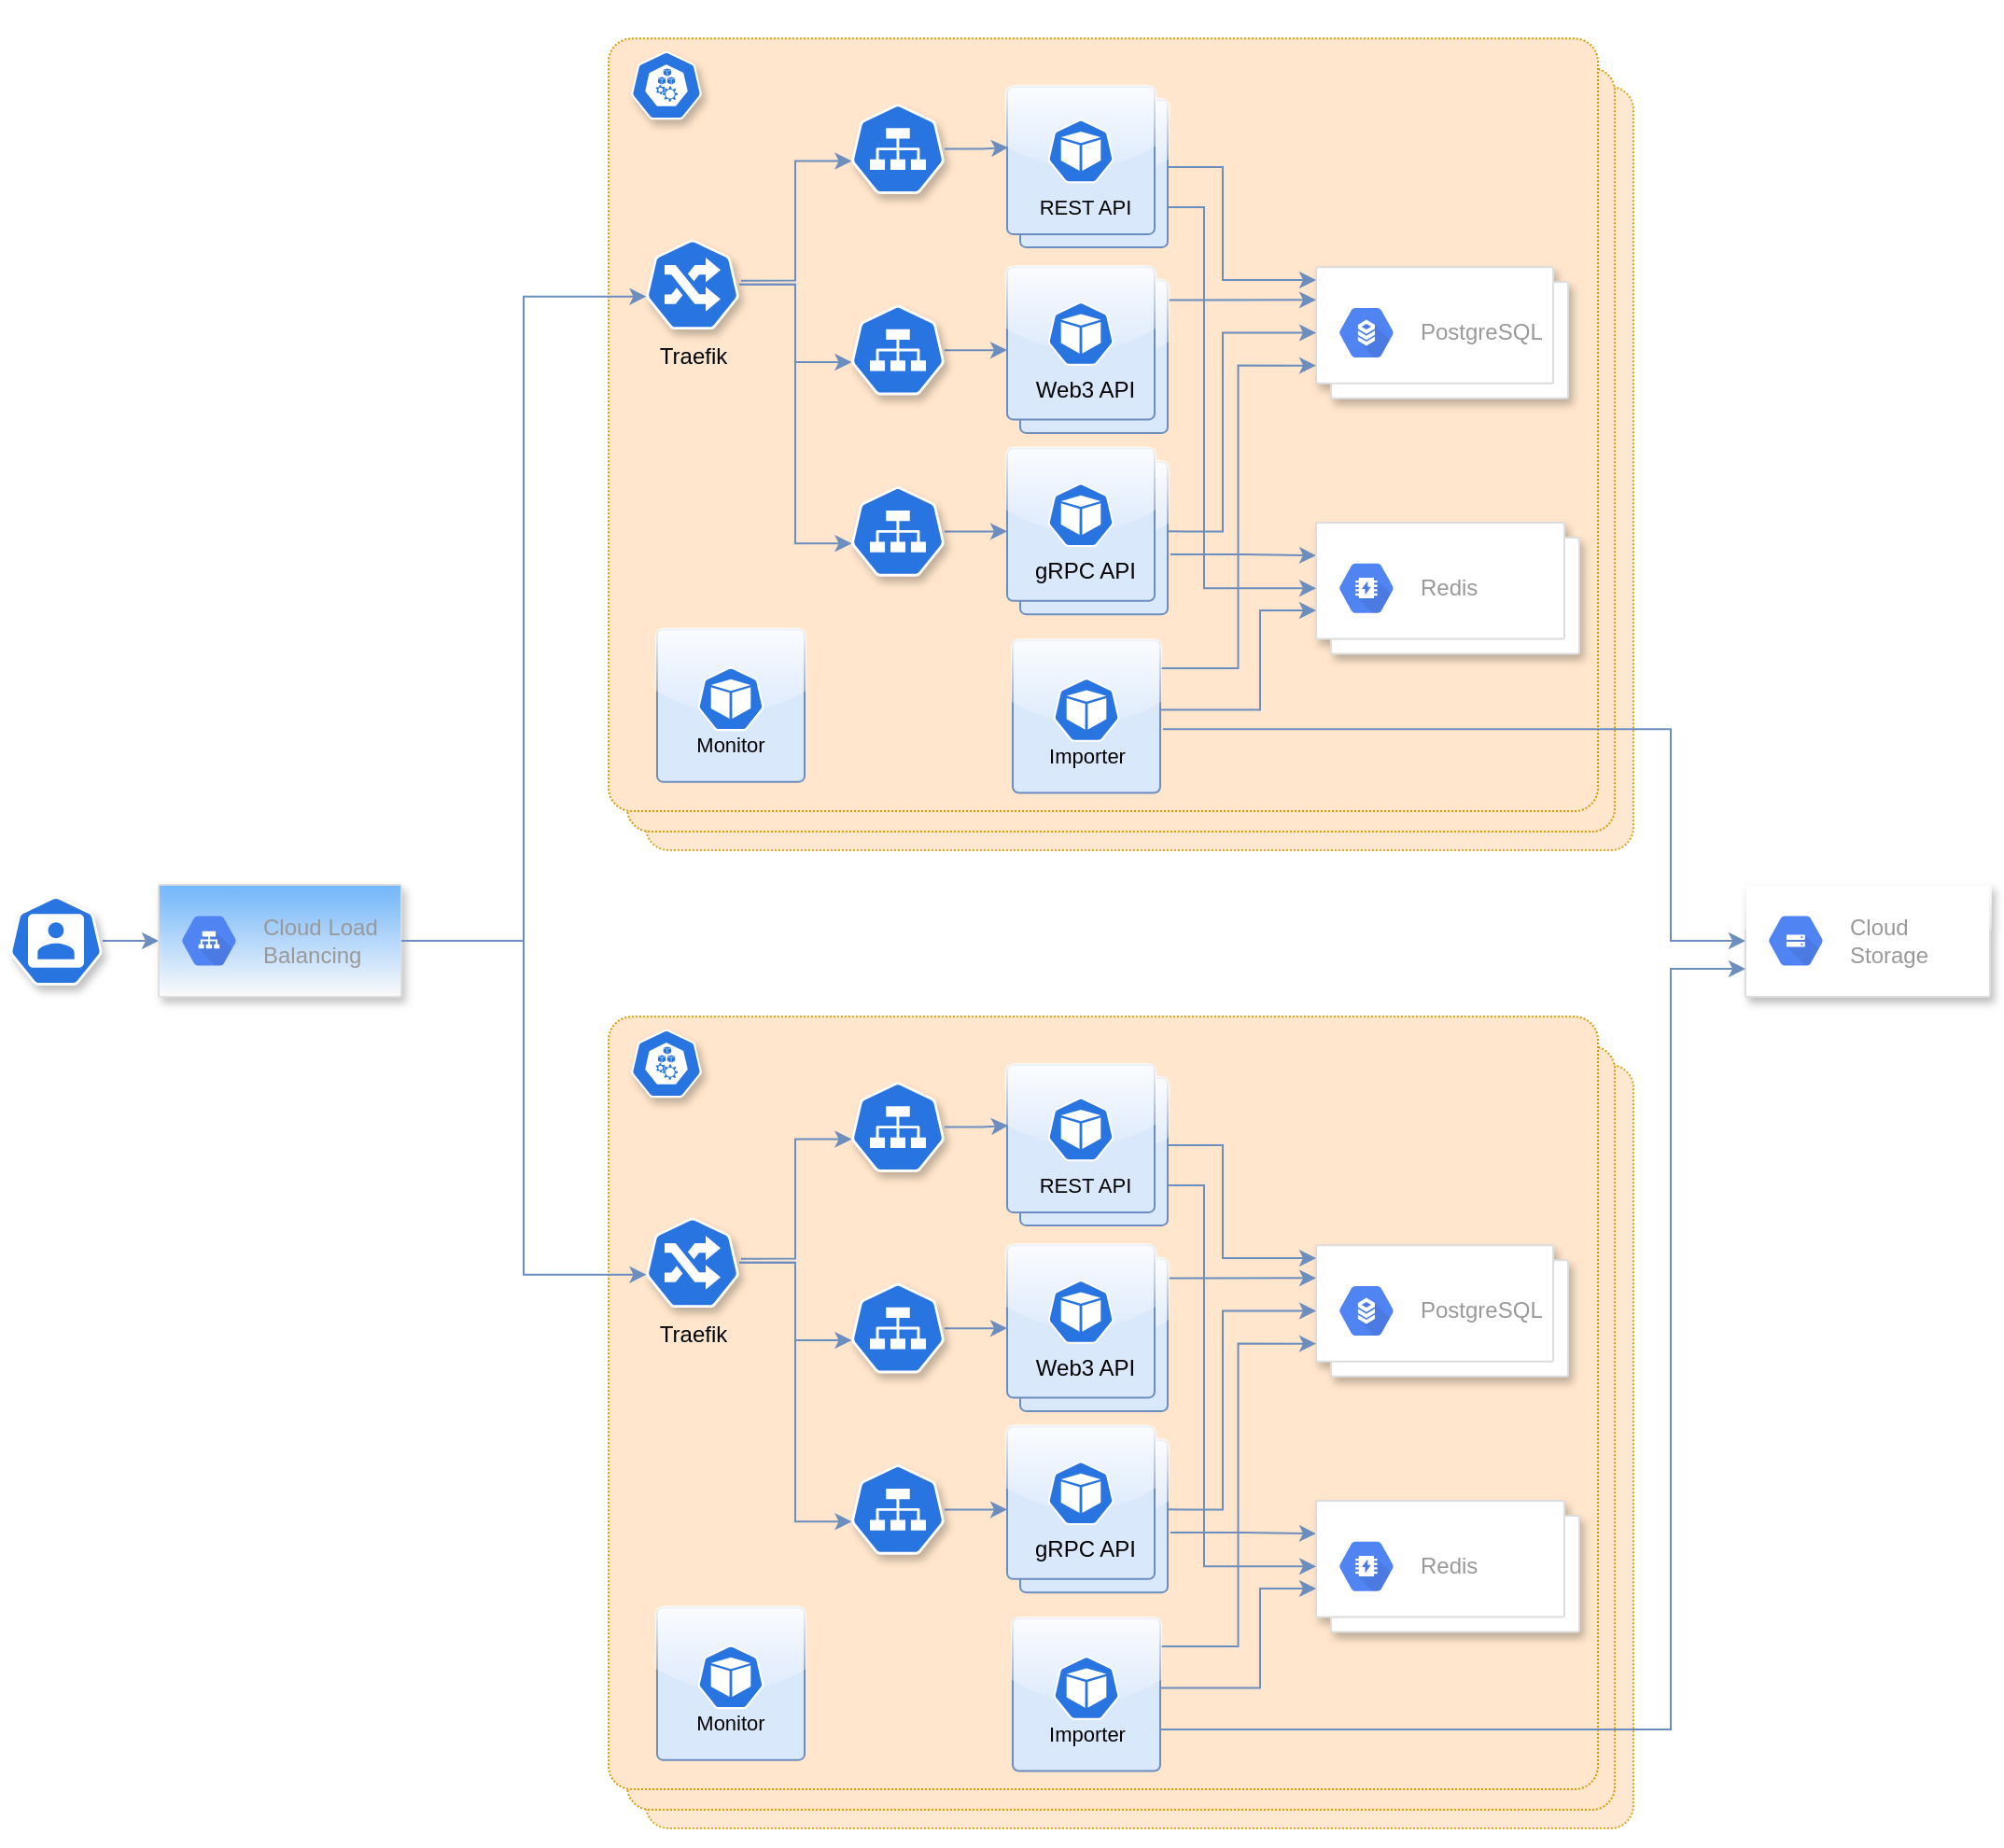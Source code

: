 <mxfile version="26.2.12">
  <diagram id="chyhXruKCitl9BDZxDRp" name="Page-1">
    <mxGraphModel dx="2068" dy="1134" grid="1" gridSize="10" guides="1" tooltips="1" connect="1" arrows="1" fold="1" page="1" pageScale="1" pageWidth="850" pageHeight="1100" math="0" shadow="0">
      <root>
        <mxCell id="0" />
        <mxCell id="1" parent="0" />
        <mxCell id="vF229vAikid6p4hbQFqr-116" style="edgeStyle=orthogonalEdgeStyle;rounded=0;orthogonalLoop=1;jettySize=auto;html=1;entryX=0;entryY=0.5;entryDx=0;entryDy=0;fillColor=#dae8fc;strokeColor=#6c8ebf;" parent="1" source="vF229vAikid6p4hbQFqr-8" target="vF229vAikid6p4hbQFqr-76" edge="1">
          <mxGeometry relative="1" as="geometry" />
        </mxCell>
        <mxCell id="vF229vAikid6p4hbQFqr-8" value="" style="html=1;dashed=0;whitespace=wrap;fillColor=#2875E2;strokeColor=#ffffff;points=[[0.005,0.63,0],[0.1,0.2,0],[0.9,0.2,0],[0.5,0,0],[0.995,0.63,0],[0.72,0.99,0],[0.5,1,0],[0.28,0.99,0]];shape=mxgraph.kubernetes.icon;prIcon=user;verticalAlign=bottom;shadow=1;" parent="1" vertex="1">
          <mxGeometry x="20" y="526" width="50" height="48" as="geometry" />
        </mxCell>
        <mxCell id="vF229vAikid6p4hbQFqr-76" value="" style="strokeColor=#dddddd;shadow=1;strokeWidth=1;rounded=1;absoluteArcSize=1;arcSize=2;glass=0;sketch=0;fillColor=#66B2FF;gradientColor=#ffffff;verticalAlign=bottom;opacity=90;" parent="1" vertex="1">
          <mxGeometry x="100" y="520" width="130" height="60" as="geometry" />
        </mxCell>
        <mxCell id="vF229vAikid6p4hbQFqr-77" value="Cloud Load&#xa;Balancing" style="dashed=0;connectable=0;html=1;fillColor=#5184F3;strokeColor=none;shape=mxgraph.gcp2.hexIcon;prIcon=cloud_load_balancing;part=1;labelPosition=right;verticalLabelPosition=middle;align=left;verticalAlign=middle;spacingLeft=5;fontColor=#999999;fontSize=12;" parent="vF229vAikid6p4hbQFqr-76" vertex="1">
          <mxGeometry y="0.5" width="44" height="39" relative="1" as="geometry">
            <mxPoint x="5" y="-19.5" as="offset" />
          </mxGeometry>
        </mxCell>
        <mxCell id="gTLbP1D9JrKEajbqQico-225" value="REST API" style="whiteSpace=wrap;html=1;aspect=fixed;rounded=0;shadow=1;glass=0;dashed=1;dashPattern=1 1;sketch=0;gradientColor=#ffffff;verticalAlign=top;opacity=90;labelPosition=center;verticalLabelPosition=bottom;align=center;" parent="1" vertex="1">
          <mxGeometry x="556.5" y="629.5" width="79" height="79" as="geometry" />
        </mxCell>
        <mxCell id="gTLbP1D9JrKEajbqQico-227" value="" style="rounded=1;whiteSpace=wrap;html=1;fillColor=#ffe6cc;strokeColor=#d79b00;shadow=0;sketch=0;glass=0;dashed=1;dashPattern=1 1;gradientDirection=east;opacity=90;labelPosition=center;verticalLabelPosition=top;align=center;verticalAlign=bottom;arcSize=3;" parent="1" vertex="1">
          <mxGeometry x="361" y="616.5" width="529" height="409" as="geometry" />
        </mxCell>
        <mxCell id="gTLbP1D9JrKEajbqQico-228" value="" style="rounded=1;whiteSpace=wrap;html=1;fillColor=#ffe6cc;strokeColor=#d79b00;shadow=0;sketch=0;glass=0;dashed=1;dashPattern=1 1;gradientDirection=east;labelPosition=center;verticalLabelPosition=top;align=center;verticalAlign=bottom;arcSize=3;" parent="1" vertex="1">
          <mxGeometry x="351" y="606.5" width="529" height="409" as="geometry" />
        </mxCell>
        <mxCell id="gTLbP1D9JrKEajbqQico-229" value="" style="group;labelPosition=left;verticalLabelPosition=top;align=right;verticalAlign=bottom;" parent="1" vertex="1" connectable="0">
          <mxGeometry x="341" y="570" width="550" height="465" as="geometry" />
        </mxCell>
        <mxCell id="gTLbP1D9JrKEajbqQico-230" value="" style="rounded=1;whiteSpace=wrap;html=1;fillColor=#ffe6cc;strokeColor=#d79b00;shadow=0;sketch=0;glass=0;dashed=1;dashPattern=1 1;gradientDirection=east;labelPosition=center;verticalLabelPosition=top;align=center;verticalAlign=bottom;arcSize=3;" parent="gTLbP1D9JrKEajbqQico-229" vertex="1">
          <mxGeometry y="20.667" width="530" height="413.85" as="geometry" />
        </mxCell>
        <mxCell id="gTLbP1D9JrKEajbqQico-231" style="edgeStyle=orthogonalEdgeStyle;rounded=0;orthogonalLoop=1;jettySize=auto;html=1;entryX=0.005;entryY=0.63;entryDx=0;entryDy=0;entryPerimeter=0;exitX=1.02;exitY=0.458;exitDx=0;exitDy=0;exitPerimeter=0;fillColor=#dae8fc;strokeColor=#6c8ebf;" parent="gTLbP1D9JrKEajbqQico-229" source="gTLbP1D9JrKEajbqQico-234" target="gTLbP1D9JrKEajbqQico-232" edge="1">
          <mxGeometry relative="1" as="geometry">
            <mxPoint x="70" y="169.467" as="sourcePoint" />
          </mxGeometry>
        </mxCell>
        <mxCell id="gTLbP1D9JrKEajbqQico-232" value="" style="html=1;dashed=0;whitespace=wrap;fillColor=#2875E2;strokeColor=#ffffff;points=[[0.005,0.63,0],[0.1,0.2,0],[0.9,0.2,0],[0.5,0,0],[0.995,0.63,0],[0.72,0.99,0],[0.5,1,0],[0.28,0.99,0]];shape=mxgraph.kubernetes.icon;prIcon=svc;verticalAlign=top;labelPosition=center;verticalLabelPosition=bottom;align=center;shadow=1;" parent="gTLbP1D9JrKEajbqQico-229" vertex="1">
          <mxGeometry x="130" y="55.033" width="50" height="49.6" as="geometry" />
        </mxCell>
        <mxCell id="gTLbP1D9JrKEajbqQico-233" style="edgeStyle=orthogonalEdgeStyle;rounded=0;orthogonalLoop=1;jettySize=auto;html=1;entryX=0.005;entryY=0.63;entryDx=0;entryDy=0;entryPerimeter=0;fillColor=#dae8fc;strokeColor=#6c8ebf;" parent="gTLbP1D9JrKEajbqQico-229" source="gTLbP1D9JrKEajbqQico-234" target="gTLbP1D9JrKEajbqQico-236" edge="1">
          <mxGeometry relative="1" as="geometry" />
        </mxCell>
        <mxCell id="gTLbP1D9JrKEajbqQico-234" value="Traefik" style="html=1;dashed=0;whitespace=wrap;fillColor=#2875E2;strokeColor=#ffffff;points=[[0.005,0.63,0],[0.1,0.2,0],[0.9,0.2,0],[0.5,0,0],[0.995,0.63,0],[0.72,0.99,0],[0.5,1,0],[0.28,0.99,0]];shape=mxgraph.kubernetes.icon;prIcon=ing;verticalAlign=top;labelPosition=center;verticalLabelPosition=bottom;align=center;shadow=1;" parent="gTLbP1D9JrKEajbqQico-229" vertex="1">
          <mxGeometry x="20" y="127.617" width="50" height="49.6" as="geometry" />
        </mxCell>
        <mxCell id="gTLbP1D9JrKEajbqQico-235" style="edgeStyle=orthogonalEdgeStyle;rounded=0;orthogonalLoop=1;jettySize=auto;html=1;entryX=0;entryY=0.5;entryDx=0;entryDy=0;fillColor=#dae8fc;strokeColor=#6c8ebf;" parent="gTLbP1D9JrKEajbqQico-229" source="gTLbP1D9JrKEajbqQico-236" target="gTLbP1D9JrKEajbqQico-248" edge="1">
          <mxGeometry relative="1" as="geometry">
            <mxPoint x="217" y="215.967" as="targetPoint" />
          </mxGeometry>
        </mxCell>
        <mxCell id="gTLbP1D9JrKEajbqQico-236" value="" style="html=1;dashed=0;whitespace=wrap;fillColor=#2875E2;strokeColor=#ffffff;points=[[0.005,0.63,0],[0.1,0.2,0],[0.9,0.2,0],[0.5,0,0],[0.995,0.63,0],[0.72,0.99,0],[0.5,1,0],[0.28,0.99,0]];shape=mxgraph.kubernetes.icon;prIcon=svc;verticalAlign=top;labelPosition=center;verticalLabelPosition=bottom;align=center;shadow=1;" parent="gTLbP1D9JrKEajbqQico-229" vertex="1">
          <mxGeometry x="130" y="162.753" width="50" height="49.6" as="geometry" />
        </mxCell>
        <mxCell id="gTLbP1D9JrKEajbqQico-237" value="" style="html=1;dashed=0;whitespace=wrap;fillColor=#2875E2;strokeColor=#ffffff;points=[[0.005,0.63,0],[0.1,0.2,0],[0.9,0.2,0],[0.5,0,0],[0.995,0.63,0],[0.72,0.99,0],[0.5,1,0],[0.28,0.99,0]];shape=mxgraph.kubernetes.icon;prIcon=node;rounded=1;sketch=0;labelPosition=center;verticalLabelPosition=bottom;align=center;verticalAlign=top;shadow=1;" parent="gTLbP1D9JrKEajbqQico-229" vertex="1">
          <mxGeometry x="12" y="22.217" width="38" height="47.017" as="geometry" />
        </mxCell>
        <mxCell id="gTLbP1D9JrKEajbqQico-238" value="" style="shape=mxgraph.gcp2.doubleRect;strokeColor=#dddddd;shadow=1;strokeWidth=1;" parent="gTLbP1D9JrKEajbqQico-229" vertex="1">
          <mxGeometry x="379" y="143.117" width="135" height="70.267" as="geometry" />
        </mxCell>
        <mxCell id="gTLbP1D9JrKEajbqQico-239" value="PostgreSQL" style="dashed=0;connectable=0;html=1;fillColor=#5184F3;strokeColor=none;shape=mxgraph.gcp2.hexIcon;prIcon=cloud_sql;part=1;labelPosition=right;verticalLabelPosition=middle;align=left;verticalAlign=middle;spacingLeft=5;fontColor=#999999;fontSize=12;" parent="gTLbP1D9JrKEajbqQico-238" vertex="1">
          <mxGeometry y="0.5" width="44" height="39" relative="1" as="geometry">
            <mxPoint x="5" y="-19.5" as="offset" />
          </mxGeometry>
        </mxCell>
        <mxCell id="gTLbP1D9JrKEajbqQico-243" value="" style="group;container=0;connectable=1;" parent="gTLbP1D9JrKEajbqQico-229" vertex="1" connectable="0">
          <mxGeometry x="19" y="330" width="86" height="88.867" as="geometry" />
        </mxCell>
        <mxCell id="gTLbP1D9JrKEajbqQico-244" value="" style="group;labelPosition=center;verticalLabelPosition=bottom;align=center;verticalAlign=top;rounded=1;shadow=0;gradientDirection=east;strokeColor=#6c8ebf;fillColor=#dae8fc;arcSize=4;glass=1;" parent="gTLbP1D9JrKEajbqQico-243" vertex="1" connectable="0">
          <mxGeometry x="7" y="7.233" width="79" height="81.633" as="geometry" />
        </mxCell>
        <mxCell id="gTLbP1D9JrKEajbqQico-246" value="" style="html=1;dashed=0;whitespace=wrap;fillColor=#2875E2;strokeColor=#ffffff;points=[[0.005,0.63,0],[0.1,0.2,0],[0.9,0.2,0],[0.5,0,0],[0.995,0.63,0],[0.72,0.99,0],[0.5,1,0],[0.28,0.99,0]];shape=mxgraph.kubernetes.icon;prIcon=pod;rounded=1;shadow=0;glass=1;sketch=0;" parent="gTLbP1D9JrKEajbqQico-243" vertex="1">
          <mxGeometry x="28.75" y="21.442" width="35.5" height="45.983" as="geometry" />
        </mxCell>
        <mxCell id="gTLbP1D9JrKEajbqQico-247" value="&lt;font style=&quot;font-size: 11px&quot;&gt;Monitor&lt;/font&gt;" style="text;html=1;align=center;verticalAlign=middle;whiteSpace=wrap;rounded=0;shadow=0;glass=1;sketch=0;" parent="gTLbP1D9JrKEajbqQico-243" vertex="1">
          <mxGeometry x="15.13" y="58.9" width="62.75" height="20.667" as="geometry" />
        </mxCell>
        <mxCell id="14Z1kcAook-13e1Ccf9p-26" style="edgeStyle=orthogonalEdgeStyle;rounded=0;orthogonalLoop=1;jettySize=auto;html=1;exitX=1;exitY=0.25;exitDx=0;exitDy=0;entryX=0;entryY=0.25;entryDx=0;entryDy=0;fillColor=#dae8fc;strokeColor=#6c8ebf;" parent="gTLbP1D9JrKEajbqQico-229" source="gTLbP1D9JrKEajbqQico-248" target="gTLbP1D9JrKEajbqQico-238" edge="1">
          <mxGeometry relative="1" as="geometry">
            <Array as="points">
              <mxPoint x="300" y="161" />
            </Array>
          </mxGeometry>
        </mxCell>
        <mxCell id="gTLbP1D9JrKEajbqQico-248" value="" style="group;container=0;connectable=1;" parent="gTLbP1D9JrKEajbqQico-229" vertex="1" connectable="0">
          <mxGeometry x="213.5" y="143.117" width="86" height="88.867" as="geometry" />
        </mxCell>
        <mxCell id="gTLbP1D9JrKEajbqQico-249" value="" style="group;labelPosition=center;verticalLabelPosition=bottom;align=center;verticalAlign=top;rounded=1;shadow=0;gradientDirection=east;strokeColor=#6c8ebf;fillColor=#dae8fc;arcSize=4;glass=1;" parent="gTLbP1D9JrKEajbqQico-248" vertex="1" connectable="0">
          <mxGeometry x="7" y="7.233" width="79" height="81.633" as="geometry" />
        </mxCell>
        <mxCell id="gTLbP1D9JrKEajbqQico-250" value="" style="group;labelPosition=center;verticalLabelPosition=bottom;align=center;verticalAlign=top;rounded=1;shadow=0;gradientDirection=east;strokeColor=#6c8ebf;fillColor=#dae8fc;arcSize=4;glass=1;" parent="gTLbP1D9JrKEajbqQico-248" vertex="1" connectable="0">
          <mxGeometry width="79" height="81.633" as="geometry" />
        </mxCell>
        <mxCell id="gTLbP1D9JrKEajbqQico-251" value="" style="html=1;dashed=0;whitespace=wrap;fillColor=#2875E2;strokeColor=#ffffff;points=[[0.005,0.63,0],[0.1,0.2,0],[0.9,0.2,0],[0.5,0,0],[0.995,0.63,0],[0.72,0.99,0],[0.5,1,0],[0.28,0.99,0]];shape=mxgraph.kubernetes.icon;prIcon=pod;rounded=1;shadow=0;glass=1;sketch=0;" parent="gTLbP1D9JrKEajbqQico-248" vertex="1">
          <mxGeometry x="21.75" y="12.658" width="35.5" height="45.983" as="geometry" />
        </mxCell>
        <mxCell id="gTLbP1D9JrKEajbqQico-252" value="Web3 API" style="text;html=1;align=center;verticalAlign=middle;whiteSpace=wrap;rounded=0;shadow=0;glass=1;sketch=0;" parent="gTLbP1D9JrKEajbqQico-248" vertex="1">
          <mxGeometry x="10" y="55.8" width="62.75" height="20.667" as="geometry" />
        </mxCell>
        <mxCell id="14Z1kcAook-13e1Ccf9p-25" style="edgeStyle=orthogonalEdgeStyle;rounded=0;orthogonalLoop=1;jettySize=auto;html=1;entryX=0;entryY=0.75;entryDx=0;entryDy=0;exitX=1;exitY=0.25;exitDx=0;exitDy=0;fillColor=#dae8fc;strokeColor=#6c8ebf;" parent="gTLbP1D9JrKEajbqQico-229" source="gTLbP1D9JrKEajbqQico-254" target="gTLbP1D9JrKEajbqQico-238" edge="1">
          <mxGeometry relative="1" as="geometry" />
        </mxCell>
        <mxCell id="gTLbP1D9JrKEajbqQico-254" value="" style="group;container=0;connectable=1;" parent="gTLbP1D9JrKEajbqQico-229" vertex="1" connectable="0">
          <mxGeometry x="209.5" y="335.833" width="86" height="88.867" as="geometry" />
        </mxCell>
        <mxCell id="gTLbP1D9JrKEajbqQico-255" value="" style="group;labelPosition=center;verticalLabelPosition=bottom;align=center;verticalAlign=top;rounded=1;shadow=0;gradientDirection=east;strokeColor=#6c8ebf;fillColor=#dae8fc;arcSize=4;glass=1;" parent="gTLbP1D9JrKEajbqQico-254" vertex="1" connectable="0">
          <mxGeometry x="7" y="7.233" width="79" height="81.633" as="geometry" />
        </mxCell>
        <mxCell id="gTLbP1D9JrKEajbqQico-257" value="" style="html=1;dashed=0;whitespace=wrap;fillColor=#2875E2;strokeColor=#ffffff;points=[[0.005,0.63,0],[0.1,0.2,0],[0.9,0.2,0],[0.5,0,0],[0.995,0.63,0],[0.72,0.99,0],[0.5,1,0],[0.28,0.99,0]];shape=mxgraph.kubernetes.icon;prIcon=pod;rounded=1;shadow=0;glass=1;sketch=0;" parent="gTLbP1D9JrKEajbqQico-254" vertex="1">
          <mxGeometry x="28.75" y="21.442" width="35.5" height="45.983" as="geometry" />
        </mxCell>
        <mxCell id="gTLbP1D9JrKEajbqQico-258" value="&lt;font style=&quot;font-size: 11px&quot;&gt;Importer&lt;/font&gt;" style="text;html=1;align=center;verticalAlign=middle;whiteSpace=wrap;rounded=0;shadow=0;glass=1;sketch=0;" parent="gTLbP1D9JrKEajbqQico-254" vertex="1">
          <mxGeometry x="15.13" y="58.9" width="62.75" height="20.667" as="geometry" />
        </mxCell>
        <mxCell id="14Z1kcAook-13e1Ccf9p-23" style="edgeStyle=orthogonalEdgeStyle;rounded=0;orthogonalLoop=1;jettySize=auto;html=1;entryX=0;entryY=0.25;entryDx=0;entryDy=0;exitX=1.017;exitY=0.639;exitDx=0;exitDy=0;exitPerimeter=0;fillColor=#dae8fc;strokeColor=#6c8ebf;" parent="gTLbP1D9JrKEajbqQico-229" source="14Z1kcAook-13e1Ccf9p-8" target="gTLbP1D9JrKEajbqQico-261" edge="1">
          <mxGeometry relative="1" as="geometry" />
        </mxCell>
        <mxCell id="14Z1kcAook-13e1Ccf9p-24" style="edgeStyle=orthogonalEdgeStyle;rounded=0;orthogonalLoop=1;jettySize=auto;html=1;exitX=1;exitY=0.5;exitDx=0;exitDy=0;entryX=0;entryY=0.5;entryDx=0;entryDy=0;fillColor=#dae8fc;strokeColor=#6c8ebf;" parent="gTLbP1D9JrKEajbqQico-229" source="14Z1kcAook-13e1Ccf9p-8" target="gTLbP1D9JrKEajbqQico-238" edge="1">
          <mxGeometry relative="1" as="geometry">
            <Array as="points">
              <mxPoint x="329" y="285" />
              <mxPoint x="329" y="178" />
            </Array>
          </mxGeometry>
        </mxCell>
        <mxCell id="14Z1kcAook-13e1Ccf9p-8" value="" style="group;container=0;connectable=1;" parent="gTLbP1D9JrKEajbqQico-229" vertex="1" connectable="0">
          <mxGeometry x="213.5" y="240.25" width="86" height="88.867" as="geometry" />
        </mxCell>
        <mxCell id="14Z1kcAook-13e1Ccf9p-9" value="" style="group;labelPosition=center;verticalLabelPosition=bottom;align=center;verticalAlign=top;rounded=1;shadow=0;gradientDirection=east;strokeColor=#6c8ebf;fillColor=#dae8fc;arcSize=4;glass=1;" parent="14Z1kcAook-13e1Ccf9p-8" vertex="1" connectable="0">
          <mxGeometry x="7" y="7.233" width="79" height="81.633" as="geometry" />
        </mxCell>
        <mxCell id="14Z1kcAook-13e1Ccf9p-10" value="" style="group;labelPosition=center;verticalLabelPosition=bottom;align=center;verticalAlign=top;rounded=1;shadow=0;gradientDirection=east;strokeColor=#6c8ebf;fillColor=#dae8fc;arcSize=4;glass=1;" parent="14Z1kcAook-13e1Ccf9p-8" vertex="1" connectable="0">
          <mxGeometry width="79" height="81.633" as="geometry" />
        </mxCell>
        <mxCell id="14Z1kcAook-13e1Ccf9p-11" value="" style="html=1;dashed=0;whitespace=wrap;fillColor=#2875E2;strokeColor=#ffffff;points=[[0.005,0.63,0],[0.1,0.2,0],[0.9,0.2,0],[0.5,0,0],[0.995,0.63,0],[0.72,0.99,0],[0.5,1,0],[0.28,0.99,0]];shape=mxgraph.kubernetes.icon;prIcon=pod;rounded=1;shadow=0;glass=1;sketch=0;" parent="14Z1kcAook-13e1Ccf9p-8" vertex="1">
          <mxGeometry x="21.75" y="12.658" width="35.5" height="45.983" as="geometry" />
        </mxCell>
        <mxCell id="14Z1kcAook-13e1Ccf9p-12" value="gRPC API" style="text;html=1;align=center;verticalAlign=middle;whiteSpace=wrap;rounded=0;shadow=0;glass=1;sketch=0;" parent="14Z1kcAook-13e1Ccf9p-8" vertex="1">
          <mxGeometry x="10" y="55.8" width="62.75" height="20.667" as="geometry" />
        </mxCell>
        <mxCell id="gTLbP1D9JrKEajbqQico-261" value="" style="shape=mxgraph.gcp2.doubleRect;strokeColor=#dddddd;shadow=1;strokeWidth=1;" parent="gTLbP1D9JrKEajbqQico-229" vertex="1">
          <mxGeometry x="379" y="280.003" width="141" height="70.267" as="geometry" />
        </mxCell>
        <mxCell id="gTLbP1D9JrKEajbqQico-262" value="Redis" style="dashed=0;connectable=0;html=1;fillColor=#5184F3;strokeColor=none;shape=mxgraph.gcp2.hexIcon;prIcon=cloud_memorystore;part=1;labelPosition=right;verticalLabelPosition=middle;align=left;verticalAlign=middle;spacingLeft=5;fontColor=#999999;fontSize=12;" parent="gTLbP1D9JrKEajbqQico-261" vertex="1">
          <mxGeometry y="0.5" width="44" height="39" relative="1" as="geometry">
            <mxPoint x="5" y="-19.5" as="offset" />
          </mxGeometry>
        </mxCell>
        <mxCell id="14Z1kcAook-13e1Ccf9p-22" style="edgeStyle=orthogonalEdgeStyle;rounded=0;orthogonalLoop=1;jettySize=auto;html=1;entryX=0;entryY=0.669;entryDx=0;entryDy=0;entryPerimeter=0;fillColor=#dae8fc;strokeColor=#6c8ebf;" parent="gTLbP1D9JrKEajbqQico-229" source="gTLbP1D9JrKEajbqQico-254" target="gTLbP1D9JrKEajbqQico-261" edge="1">
          <mxGeometry relative="1" as="geometry">
            <Array as="points">
              <mxPoint x="349" y="380" />
              <mxPoint x="349" y="327" />
            </Array>
          </mxGeometry>
        </mxCell>
        <mxCell id="14Z1kcAook-13e1Ccf9p-33" style="edgeStyle=orthogonalEdgeStyle;rounded=0;orthogonalLoop=1;jettySize=auto;html=1;entryX=0;entryY=0.5;entryDx=0;entryDy=0;fillColor=#dae8fc;strokeColor=#6c8ebf;" parent="gTLbP1D9JrKEajbqQico-229" source="14Z1kcAook-13e1Ccf9p-31" target="14Z1kcAook-13e1Ccf9p-8" edge="1">
          <mxGeometry relative="1" as="geometry" />
        </mxCell>
        <mxCell id="14Z1kcAook-13e1Ccf9p-31" value="" style="html=1;dashed=0;whitespace=wrap;fillColor=#2875E2;strokeColor=#ffffff;points=[[0.005,0.63,0],[0.1,0.2,0],[0.9,0.2,0],[0.5,0,0],[0.995,0.63,0],[0.72,0.99,0],[0.5,1,0],[0.28,0.99,0]];shape=mxgraph.kubernetes.icon;prIcon=svc;verticalAlign=top;labelPosition=center;verticalLabelPosition=bottom;align=center;shadow=1;" parent="gTLbP1D9JrKEajbqQico-229" vertex="1">
          <mxGeometry x="130" y="259.883" width="50" height="49.6" as="geometry" />
        </mxCell>
        <mxCell id="14Z1kcAook-13e1Ccf9p-32" style="edgeStyle=orthogonalEdgeStyle;rounded=0;orthogonalLoop=1;jettySize=auto;html=1;entryX=0.005;entryY=0.63;entryDx=0;entryDy=0;entryPerimeter=0;fillColor=#dae8fc;strokeColor=#6c8ebf;" parent="gTLbP1D9JrKEajbqQico-229" source="gTLbP1D9JrKEajbqQico-234" target="14Z1kcAook-13e1Ccf9p-31" edge="1">
          <mxGeometry relative="1" as="geometry" />
        </mxCell>
        <mxCell id="14Z1kcAook-13e1Ccf9p-34" style="edgeStyle=orthogonalEdgeStyle;rounded=0;orthogonalLoop=1;jettySize=auto;html=1;exitX=1;exitY=0.75;exitDx=0;exitDy=0;entryX=0;entryY=0.5;entryDx=0;entryDy=0;fillColor=#dae8fc;strokeColor=#6c8ebf;" parent="1" source="gTLbP1D9JrKEajbqQico-265" target="gTLbP1D9JrKEajbqQico-261" edge="1">
          <mxGeometry relative="1" as="geometry">
            <Array as="points">
              <mxPoint x="660" y="681" />
              <mxPoint x="660" y="885" />
            </Array>
          </mxGeometry>
        </mxCell>
        <mxCell id="gTLbP1D9JrKEajbqQico-265" value="" style="group;container=0;connectable=1;" parent="1" vertex="1" connectable="0">
          <mxGeometry x="554.5" y="616.5" width="86" height="86" as="geometry" />
        </mxCell>
        <mxCell id="gTLbP1D9JrKEajbqQico-266" value="" style="group;labelPosition=center;verticalLabelPosition=bottom;align=center;verticalAlign=top;rounded=1;shadow=0;gradientDirection=east;strokeColor=#6c8ebf;fillColor=#dae8fc;arcSize=4;glass=1;" parent="gTLbP1D9JrKEajbqQico-265" vertex="1" connectable="0">
          <mxGeometry x="7" y="7" width="79" height="79" as="geometry" />
        </mxCell>
        <mxCell id="gTLbP1D9JrKEajbqQico-267" value="" style="group;labelPosition=center;verticalLabelPosition=bottom;align=center;verticalAlign=top;rounded=1;shadow=0;gradientDirection=east;strokeColor=#6c8ebf;fillColor=#dae8fc;arcSize=4;glass=1;" parent="gTLbP1D9JrKEajbqQico-265" vertex="1" connectable="0">
          <mxGeometry width="79" height="79" as="geometry" />
        </mxCell>
        <mxCell id="gTLbP1D9JrKEajbqQico-268" value="" style="html=1;dashed=0;whitespace=wrap;fillColor=#2875E2;strokeColor=#ffffff;points=[[0.005,0.63,0],[0.1,0.2,0],[0.9,0.2,0],[0.5,0,0],[0.995,0.63,0],[0.72,0.99,0],[0.5,1,0],[0.28,0.99,0]];shape=mxgraph.kubernetes.icon;prIcon=pod;rounded=1;shadow=0;glass=1;sketch=0;" parent="gTLbP1D9JrKEajbqQico-265" vertex="1">
          <mxGeometry x="21.75" y="12.25" width="35.5" height="44.5" as="geometry" />
        </mxCell>
        <mxCell id="gTLbP1D9JrKEajbqQico-269" value="&lt;font style=&quot;font-size: 11px&quot;&gt;REST API&lt;/font&gt;" style="text;html=1;align=center;verticalAlign=middle;whiteSpace=wrap;rounded=0;shadow=0;glass=1;sketch=0;" parent="gTLbP1D9JrKEajbqQico-265" vertex="1">
          <mxGeometry x="10" y="54" width="62.75" height="20" as="geometry" />
        </mxCell>
        <mxCell id="gTLbP1D9JrKEajbqQico-270" style="edgeStyle=orthogonalEdgeStyle;rounded=0;orthogonalLoop=1;jettySize=auto;html=1;entryX=0.006;entryY=0.378;entryDx=0;entryDy=0;startArrow=none;startFill=0;endArrow=classic;endFill=1;fillColor=#dae8fc;strokeColor=#6c8ebf;entryPerimeter=0;" parent="1" source="gTLbP1D9JrKEajbqQico-232" target="gTLbP1D9JrKEajbqQico-265" edge="1">
          <mxGeometry relative="1" as="geometry" />
        </mxCell>
        <mxCell id="gTLbP1D9JrKEajbqQico-271" style="edgeStyle=orthogonalEdgeStyle;rounded=0;orthogonalLoop=1;jettySize=auto;html=1;entryX=0.005;entryY=0.63;entryDx=0;entryDy=0;entryPerimeter=0;startArrow=none;startFill=0;endArrow=classic;endFill=1;fillColor=#dae8fc;strokeColor=#6c8ebf;" parent="1" source="vF229vAikid6p4hbQFqr-76" target="gTLbP1D9JrKEajbqQico-234" edge="1">
          <mxGeometry relative="1" as="geometry" />
        </mxCell>
        <mxCell id="14Z1kcAook-13e1Ccf9p-28" style="edgeStyle=orthogonalEdgeStyle;rounded=0;orthogonalLoop=1;jettySize=auto;html=1;exitX=1;exitY=0.5;exitDx=0;exitDy=0;entryX=0;entryY=0.098;entryDx=0;entryDy=0;entryPerimeter=0;fillColor=#dae8fc;strokeColor=#6c8ebf;" parent="1" source="gTLbP1D9JrKEajbqQico-265" target="gTLbP1D9JrKEajbqQico-238" edge="1">
          <mxGeometry relative="1" as="geometry">
            <Array as="points">
              <mxPoint x="670" y="660" />
              <mxPoint x="670" y="720" />
            </Array>
          </mxGeometry>
        </mxCell>
        <mxCell id="14Z1kcAook-13e1Ccf9p-35" value="REST API" style="whiteSpace=wrap;html=1;aspect=fixed;rounded=0;shadow=1;glass=0;dashed=1;dashPattern=1 1;sketch=0;gradientColor=#ffffff;verticalAlign=top;opacity=90;labelPosition=center;verticalLabelPosition=bottom;align=center;" parent="1" vertex="1">
          <mxGeometry x="556.5" y="105.5" width="79" height="79" as="geometry" />
        </mxCell>
        <mxCell id="14Z1kcAook-13e1Ccf9p-37" value="" style="rounded=1;whiteSpace=wrap;html=1;fillColor=#ffe6cc;strokeColor=#d79b00;shadow=0;sketch=0;glass=0;dashed=1;dashPattern=1 1;gradientDirection=east;opacity=90;labelPosition=center;verticalLabelPosition=top;align=center;verticalAlign=bottom;arcSize=3;" parent="1" vertex="1">
          <mxGeometry x="361" y="92.5" width="529" height="409" as="geometry" />
        </mxCell>
        <mxCell id="14Z1kcAook-13e1Ccf9p-38" value="" style="rounded=1;whiteSpace=wrap;html=1;fillColor=#ffe6cc;strokeColor=#d79b00;shadow=0;sketch=0;glass=0;dashed=1;dashPattern=1 1;gradientDirection=east;labelPosition=center;verticalLabelPosition=top;align=center;verticalAlign=bottom;arcSize=3;" parent="1" vertex="1">
          <mxGeometry x="351" y="82.5" width="529" height="409" as="geometry" />
        </mxCell>
        <mxCell id="14Z1kcAook-13e1Ccf9p-39" value="" style="group;labelPosition=left;verticalLabelPosition=top;align=right;verticalAlign=bottom;" parent="1" vertex="1" connectable="0">
          <mxGeometry x="341" y="46" width="550" height="465" as="geometry" />
        </mxCell>
        <mxCell id="14Z1kcAook-13e1Ccf9p-40" value="" style="rounded=1;whiteSpace=wrap;html=1;fillColor=#ffe6cc;strokeColor=#d79b00;shadow=0;sketch=0;glass=0;dashed=1;dashPattern=1 1;gradientDirection=east;labelPosition=center;verticalLabelPosition=top;align=center;verticalAlign=bottom;arcSize=3;" parent="14Z1kcAook-13e1Ccf9p-39" vertex="1">
          <mxGeometry y="20.667" width="530" height="413.85" as="geometry" />
        </mxCell>
        <mxCell id="14Z1kcAook-13e1Ccf9p-41" style="edgeStyle=orthogonalEdgeStyle;rounded=0;orthogonalLoop=1;jettySize=auto;html=1;entryX=0.005;entryY=0.63;entryDx=0;entryDy=0;entryPerimeter=0;exitX=1.02;exitY=0.458;exitDx=0;exitDy=0;exitPerimeter=0;fillColor=#dae8fc;strokeColor=#6c8ebf;" parent="14Z1kcAook-13e1Ccf9p-39" source="14Z1kcAook-13e1Ccf9p-44" target="14Z1kcAook-13e1Ccf9p-42" edge="1">
          <mxGeometry relative="1" as="geometry">
            <mxPoint x="70" y="169.467" as="sourcePoint" />
          </mxGeometry>
        </mxCell>
        <mxCell id="14Z1kcAook-13e1Ccf9p-42" value="" style="html=1;dashed=0;whitespace=wrap;fillColor=#2875E2;strokeColor=#ffffff;points=[[0.005,0.63,0],[0.1,0.2,0],[0.9,0.2,0],[0.5,0,0],[0.995,0.63,0],[0.72,0.99,0],[0.5,1,0],[0.28,0.99,0]];shape=mxgraph.kubernetes.icon;prIcon=svc;verticalAlign=top;labelPosition=center;verticalLabelPosition=bottom;align=center;shadow=1;" parent="14Z1kcAook-13e1Ccf9p-39" vertex="1">
          <mxGeometry x="130" y="55.033" width="50" height="49.6" as="geometry" />
        </mxCell>
        <mxCell id="14Z1kcAook-13e1Ccf9p-43" style="edgeStyle=orthogonalEdgeStyle;rounded=0;orthogonalLoop=1;jettySize=auto;html=1;entryX=0.005;entryY=0.63;entryDx=0;entryDy=0;entryPerimeter=0;fillColor=#dae8fc;strokeColor=#6c8ebf;" parent="14Z1kcAook-13e1Ccf9p-39" source="14Z1kcAook-13e1Ccf9p-44" target="14Z1kcAook-13e1Ccf9p-46" edge="1">
          <mxGeometry relative="1" as="geometry" />
        </mxCell>
        <mxCell id="14Z1kcAook-13e1Ccf9p-44" value="Traefik" style="html=1;dashed=0;whitespace=wrap;fillColor=#2875E2;strokeColor=#ffffff;points=[[0.005,0.63,0],[0.1,0.2,0],[0.9,0.2,0],[0.5,0,0],[0.995,0.63,0],[0.72,0.99,0],[0.5,1,0],[0.28,0.99,0]];shape=mxgraph.kubernetes.icon;prIcon=ing;verticalAlign=top;labelPosition=center;verticalLabelPosition=bottom;align=center;shadow=1;" parent="14Z1kcAook-13e1Ccf9p-39" vertex="1">
          <mxGeometry x="20" y="127.617" width="50" height="49.6" as="geometry" />
        </mxCell>
        <mxCell id="14Z1kcAook-13e1Ccf9p-45" style="edgeStyle=orthogonalEdgeStyle;rounded=0;orthogonalLoop=1;jettySize=auto;html=1;entryX=0;entryY=0.5;entryDx=0;entryDy=0;fillColor=#dae8fc;strokeColor=#6c8ebf;" parent="14Z1kcAook-13e1Ccf9p-39" source="14Z1kcAook-13e1Ccf9p-46" target="14Z1kcAook-13e1Ccf9p-55" edge="1">
          <mxGeometry relative="1" as="geometry">
            <mxPoint x="217" y="215.967" as="targetPoint" />
          </mxGeometry>
        </mxCell>
        <mxCell id="14Z1kcAook-13e1Ccf9p-46" value="" style="html=1;dashed=0;whitespace=wrap;fillColor=#2875E2;strokeColor=#ffffff;points=[[0.005,0.63,0],[0.1,0.2,0],[0.9,0.2,0],[0.5,0,0],[0.995,0.63,0],[0.72,0.99,0],[0.5,1,0],[0.28,0.99,0]];shape=mxgraph.kubernetes.icon;prIcon=svc;verticalAlign=top;labelPosition=center;verticalLabelPosition=bottom;align=center;shadow=1;" parent="14Z1kcAook-13e1Ccf9p-39" vertex="1">
          <mxGeometry x="130" y="162.753" width="50" height="49.6" as="geometry" />
        </mxCell>
        <mxCell id="14Z1kcAook-13e1Ccf9p-47" value="" style="html=1;dashed=0;whitespace=wrap;fillColor=#2875E2;strokeColor=#ffffff;points=[[0.005,0.63,0],[0.1,0.2,0],[0.9,0.2,0],[0.5,0,0],[0.995,0.63,0],[0.72,0.99,0],[0.5,1,0],[0.28,0.99,0]];shape=mxgraph.kubernetes.icon;prIcon=node;rounded=1;sketch=0;labelPosition=center;verticalLabelPosition=bottom;align=center;verticalAlign=top;shadow=1;" parent="14Z1kcAook-13e1Ccf9p-39" vertex="1">
          <mxGeometry x="12" y="22.217" width="38" height="47.017" as="geometry" />
        </mxCell>
        <mxCell id="14Z1kcAook-13e1Ccf9p-48" value="" style="shape=mxgraph.gcp2.doubleRect;strokeColor=#dddddd;shadow=1;strokeWidth=1;" parent="14Z1kcAook-13e1Ccf9p-39" vertex="1">
          <mxGeometry x="379" y="143.117" width="135" height="70.267" as="geometry" />
        </mxCell>
        <mxCell id="14Z1kcAook-13e1Ccf9p-49" value="PostgreSQL" style="dashed=0;connectable=0;html=1;fillColor=#5184F3;strokeColor=none;shape=mxgraph.gcp2.hexIcon;prIcon=cloud_sql;part=1;labelPosition=right;verticalLabelPosition=middle;align=left;verticalAlign=middle;spacingLeft=5;fontColor=#999999;fontSize=12;" parent="14Z1kcAook-13e1Ccf9p-48" vertex="1">
          <mxGeometry y="0.5" width="44" height="39" relative="1" as="geometry">
            <mxPoint x="5" y="-19.5" as="offset" />
          </mxGeometry>
        </mxCell>
        <mxCell id="14Z1kcAook-13e1Ccf9p-50" value="" style="group;container=0;connectable=1;" parent="14Z1kcAook-13e1Ccf9p-39" vertex="1" connectable="0">
          <mxGeometry x="19" y="330" width="86" height="88.867" as="geometry" />
        </mxCell>
        <mxCell id="14Z1kcAook-13e1Ccf9p-51" value="" style="group;labelPosition=center;verticalLabelPosition=bottom;align=center;verticalAlign=top;rounded=1;shadow=0;gradientDirection=east;strokeColor=#6c8ebf;fillColor=#dae8fc;arcSize=4;glass=1;" parent="14Z1kcAook-13e1Ccf9p-50" vertex="1" connectable="0">
          <mxGeometry x="7" y="7.233" width="79" height="81.633" as="geometry" />
        </mxCell>
        <mxCell id="14Z1kcAook-13e1Ccf9p-52" value="" style="html=1;dashed=0;whitespace=wrap;fillColor=#2875E2;strokeColor=#ffffff;points=[[0.005,0.63,0],[0.1,0.2,0],[0.9,0.2,0],[0.5,0,0],[0.995,0.63,0],[0.72,0.99,0],[0.5,1,0],[0.28,0.99,0]];shape=mxgraph.kubernetes.icon;prIcon=pod;rounded=1;shadow=0;glass=1;sketch=0;" parent="14Z1kcAook-13e1Ccf9p-50" vertex="1">
          <mxGeometry x="28.75" y="21.442" width="35.5" height="45.983" as="geometry" />
        </mxCell>
        <mxCell id="14Z1kcAook-13e1Ccf9p-53" value="&lt;font style=&quot;font-size: 11px&quot;&gt;Monitor&lt;/font&gt;" style="text;html=1;align=center;verticalAlign=middle;whiteSpace=wrap;rounded=0;shadow=0;glass=1;sketch=0;" parent="14Z1kcAook-13e1Ccf9p-50" vertex="1">
          <mxGeometry x="15.13" y="58.9" width="62.75" height="20.667" as="geometry" />
        </mxCell>
        <mxCell id="14Z1kcAook-13e1Ccf9p-54" style="edgeStyle=orthogonalEdgeStyle;rounded=0;orthogonalLoop=1;jettySize=auto;html=1;exitX=1;exitY=0.25;exitDx=0;exitDy=0;entryX=0;entryY=0.25;entryDx=0;entryDy=0;fillColor=#dae8fc;strokeColor=#6c8ebf;" parent="14Z1kcAook-13e1Ccf9p-39" source="14Z1kcAook-13e1Ccf9p-55" target="14Z1kcAook-13e1Ccf9p-48" edge="1">
          <mxGeometry relative="1" as="geometry">
            <Array as="points">
              <mxPoint x="300" y="161" />
            </Array>
          </mxGeometry>
        </mxCell>
        <mxCell id="14Z1kcAook-13e1Ccf9p-55" value="" style="group;container=0;connectable=1;" parent="14Z1kcAook-13e1Ccf9p-39" vertex="1" connectable="0">
          <mxGeometry x="213.5" y="143.117" width="86" height="88.867" as="geometry" />
        </mxCell>
        <mxCell id="14Z1kcAook-13e1Ccf9p-56" value="" style="group;labelPosition=center;verticalLabelPosition=bottom;align=center;verticalAlign=top;rounded=1;shadow=0;gradientDirection=east;strokeColor=#6c8ebf;fillColor=#dae8fc;arcSize=4;glass=1;" parent="14Z1kcAook-13e1Ccf9p-55" vertex="1" connectable="0">
          <mxGeometry x="7" y="7.233" width="79" height="81.633" as="geometry" />
        </mxCell>
        <mxCell id="14Z1kcAook-13e1Ccf9p-57" value="" style="group;labelPosition=center;verticalLabelPosition=bottom;align=center;verticalAlign=top;rounded=1;shadow=0;gradientDirection=east;strokeColor=#6c8ebf;fillColor=#dae8fc;arcSize=4;glass=1;" parent="14Z1kcAook-13e1Ccf9p-55" vertex="1" connectable="0">
          <mxGeometry width="79" height="81.633" as="geometry" />
        </mxCell>
        <mxCell id="14Z1kcAook-13e1Ccf9p-58" value="" style="html=1;dashed=0;whitespace=wrap;fillColor=#2875E2;strokeColor=#ffffff;points=[[0.005,0.63,0],[0.1,0.2,0],[0.9,0.2,0],[0.5,0,0],[0.995,0.63,0],[0.72,0.99,0],[0.5,1,0],[0.28,0.99,0]];shape=mxgraph.kubernetes.icon;prIcon=pod;rounded=1;shadow=0;glass=1;sketch=0;" parent="14Z1kcAook-13e1Ccf9p-55" vertex="1">
          <mxGeometry x="21.75" y="12.658" width="35.5" height="45.983" as="geometry" />
        </mxCell>
        <mxCell id="14Z1kcAook-13e1Ccf9p-59" value="Web3 API" style="text;html=1;align=center;verticalAlign=middle;whiteSpace=wrap;rounded=0;shadow=0;glass=1;sketch=0;" parent="14Z1kcAook-13e1Ccf9p-55" vertex="1">
          <mxGeometry x="10" y="55.8" width="62.75" height="20.667" as="geometry" />
        </mxCell>
        <mxCell id="14Z1kcAook-13e1Ccf9p-60" style="edgeStyle=orthogonalEdgeStyle;rounded=0;orthogonalLoop=1;jettySize=auto;html=1;entryX=0;entryY=0.75;entryDx=0;entryDy=0;exitX=1;exitY=0.25;exitDx=0;exitDy=0;fillColor=#dae8fc;strokeColor=#6c8ebf;" parent="14Z1kcAook-13e1Ccf9p-39" source="14Z1kcAook-13e1Ccf9p-61" target="14Z1kcAook-13e1Ccf9p-48" edge="1">
          <mxGeometry relative="1" as="geometry" />
        </mxCell>
        <mxCell id="14Z1kcAook-13e1Ccf9p-61" value="" style="group;container=0;connectable=1;" parent="14Z1kcAook-13e1Ccf9p-39" vertex="1" connectable="0">
          <mxGeometry x="209.5" y="335.833" width="86" height="88.867" as="geometry" />
        </mxCell>
        <mxCell id="14Z1kcAook-13e1Ccf9p-62" value="" style="group;labelPosition=center;verticalLabelPosition=bottom;align=center;verticalAlign=top;rounded=1;shadow=0;gradientDirection=east;strokeColor=#6c8ebf;fillColor=#dae8fc;arcSize=4;glass=1;" parent="14Z1kcAook-13e1Ccf9p-61" vertex="1" connectable="0">
          <mxGeometry x="7" y="7.233" width="79" height="81.633" as="geometry" />
        </mxCell>
        <mxCell id="14Z1kcAook-13e1Ccf9p-63" value="" style="html=1;dashed=0;whitespace=wrap;fillColor=#2875E2;strokeColor=#ffffff;points=[[0.005,0.63,0],[0.1,0.2,0],[0.9,0.2,0],[0.5,0,0],[0.995,0.63,0],[0.72,0.99,0],[0.5,1,0],[0.28,0.99,0]];shape=mxgraph.kubernetes.icon;prIcon=pod;rounded=1;shadow=0;glass=1;sketch=0;" parent="14Z1kcAook-13e1Ccf9p-61" vertex="1">
          <mxGeometry x="28.75" y="21.442" width="35.5" height="45.983" as="geometry" />
        </mxCell>
        <mxCell id="14Z1kcAook-13e1Ccf9p-64" value="&lt;font style=&quot;font-size: 11px&quot;&gt;Importer&lt;/font&gt;" style="text;html=1;align=center;verticalAlign=middle;whiteSpace=wrap;rounded=0;shadow=0;glass=1;sketch=0;" parent="14Z1kcAook-13e1Ccf9p-61" vertex="1">
          <mxGeometry x="15.13" y="58.9" width="62.75" height="20.667" as="geometry" />
        </mxCell>
        <mxCell id="14Z1kcAook-13e1Ccf9p-65" style="edgeStyle=orthogonalEdgeStyle;rounded=0;orthogonalLoop=1;jettySize=auto;html=1;entryX=0;entryY=0.25;entryDx=0;entryDy=0;exitX=1.017;exitY=0.639;exitDx=0;exitDy=0;exitPerimeter=0;fillColor=#dae8fc;strokeColor=#6c8ebf;" parent="14Z1kcAook-13e1Ccf9p-39" source="14Z1kcAook-13e1Ccf9p-67" target="14Z1kcAook-13e1Ccf9p-72" edge="1">
          <mxGeometry relative="1" as="geometry" />
        </mxCell>
        <mxCell id="14Z1kcAook-13e1Ccf9p-66" style="edgeStyle=orthogonalEdgeStyle;rounded=0;orthogonalLoop=1;jettySize=auto;html=1;exitX=1;exitY=0.5;exitDx=0;exitDy=0;entryX=0;entryY=0.5;entryDx=0;entryDy=0;fillColor=#dae8fc;strokeColor=#6c8ebf;" parent="14Z1kcAook-13e1Ccf9p-39" source="14Z1kcAook-13e1Ccf9p-67" target="14Z1kcAook-13e1Ccf9p-48" edge="1">
          <mxGeometry relative="1" as="geometry">
            <Array as="points">
              <mxPoint x="329" y="285" />
              <mxPoint x="329" y="178" />
            </Array>
          </mxGeometry>
        </mxCell>
        <mxCell id="14Z1kcAook-13e1Ccf9p-67" value="" style="group;container=0;connectable=1;" parent="14Z1kcAook-13e1Ccf9p-39" vertex="1" connectable="0">
          <mxGeometry x="213.5" y="240.25" width="86" height="88.867" as="geometry" />
        </mxCell>
        <mxCell id="14Z1kcAook-13e1Ccf9p-68" value="" style="group;labelPosition=center;verticalLabelPosition=bottom;align=center;verticalAlign=top;rounded=1;shadow=0;gradientDirection=east;strokeColor=#6c8ebf;fillColor=#dae8fc;arcSize=4;glass=1;" parent="14Z1kcAook-13e1Ccf9p-67" vertex="1" connectable="0">
          <mxGeometry x="7" y="7.233" width="79" height="81.633" as="geometry" />
        </mxCell>
        <mxCell id="14Z1kcAook-13e1Ccf9p-69" value="" style="group;labelPosition=center;verticalLabelPosition=bottom;align=center;verticalAlign=top;rounded=1;shadow=0;gradientDirection=east;strokeColor=#6c8ebf;fillColor=#dae8fc;arcSize=4;glass=1;" parent="14Z1kcAook-13e1Ccf9p-67" vertex="1" connectable="0">
          <mxGeometry width="79" height="81.633" as="geometry" />
        </mxCell>
        <mxCell id="14Z1kcAook-13e1Ccf9p-70" value="" style="html=1;dashed=0;whitespace=wrap;fillColor=#2875E2;strokeColor=#ffffff;points=[[0.005,0.63,0],[0.1,0.2,0],[0.9,0.2,0],[0.5,0,0],[0.995,0.63,0],[0.72,0.99,0],[0.5,1,0],[0.28,0.99,0]];shape=mxgraph.kubernetes.icon;prIcon=pod;rounded=1;shadow=0;glass=1;sketch=0;" parent="14Z1kcAook-13e1Ccf9p-67" vertex="1">
          <mxGeometry x="21.75" y="12.658" width="35.5" height="45.983" as="geometry" />
        </mxCell>
        <mxCell id="14Z1kcAook-13e1Ccf9p-71" value="gRPC API" style="text;html=1;align=center;verticalAlign=middle;whiteSpace=wrap;rounded=0;shadow=0;glass=1;sketch=0;" parent="14Z1kcAook-13e1Ccf9p-67" vertex="1">
          <mxGeometry x="10" y="55.8" width="62.75" height="20.667" as="geometry" />
        </mxCell>
        <mxCell id="14Z1kcAook-13e1Ccf9p-72" value="" style="shape=mxgraph.gcp2.doubleRect;strokeColor=#dddddd;shadow=1;strokeWidth=1;" parent="14Z1kcAook-13e1Ccf9p-39" vertex="1">
          <mxGeometry x="379" y="280.003" width="141" height="70.267" as="geometry" />
        </mxCell>
        <mxCell id="14Z1kcAook-13e1Ccf9p-73" value="Redis" style="dashed=0;connectable=0;html=1;fillColor=#5184F3;strokeColor=none;shape=mxgraph.gcp2.hexIcon;prIcon=cloud_memorystore;part=1;labelPosition=right;verticalLabelPosition=middle;align=left;verticalAlign=middle;spacingLeft=5;fontColor=#999999;fontSize=12;" parent="14Z1kcAook-13e1Ccf9p-72" vertex="1">
          <mxGeometry y="0.5" width="44" height="39" relative="1" as="geometry">
            <mxPoint x="5" y="-19.5" as="offset" />
          </mxGeometry>
        </mxCell>
        <mxCell id="14Z1kcAook-13e1Ccf9p-74" style="edgeStyle=orthogonalEdgeStyle;rounded=0;orthogonalLoop=1;jettySize=auto;html=1;entryX=0;entryY=0.669;entryDx=0;entryDy=0;entryPerimeter=0;fillColor=#dae8fc;strokeColor=#6c8ebf;" parent="14Z1kcAook-13e1Ccf9p-39" source="14Z1kcAook-13e1Ccf9p-61" target="14Z1kcAook-13e1Ccf9p-72" edge="1">
          <mxGeometry relative="1" as="geometry">
            <Array as="points">
              <mxPoint x="349" y="380" />
              <mxPoint x="349" y="327" />
            </Array>
          </mxGeometry>
        </mxCell>
        <mxCell id="14Z1kcAook-13e1Ccf9p-75" style="edgeStyle=orthogonalEdgeStyle;rounded=0;orthogonalLoop=1;jettySize=auto;html=1;entryX=0;entryY=0.5;entryDx=0;entryDy=0;fillColor=#dae8fc;strokeColor=#6c8ebf;" parent="14Z1kcAook-13e1Ccf9p-39" source="14Z1kcAook-13e1Ccf9p-76" target="14Z1kcAook-13e1Ccf9p-67" edge="1">
          <mxGeometry relative="1" as="geometry" />
        </mxCell>
        <mxCell id="14Z1kcAook-13e1Ccf9p-76" value="" style="html=1;dashed=0;whitespace=wrap;fillColor=#2875E2;strokeColor=#ffffff;points=[[0.005,0.63,0],[0.1,0.2,0],[0.9,0.2,0],[0.5,0,0],[0.995,0.63,0],[0.72,0.99,0],[0.5,1,0],[0.28,0.99,0]];shape=mxgraph.kubernetes.icon;prIcon=svc;verticalAlign=top;labelPosition=center;verticalLabelPosition=bottom;align=center;shadow=1;" parent="14Z1kcAook-13e1Ccf9p-39" vertex="1">
          <mxGeometry x="130" y="259.883" width="50" height="49.6" as="geometry" />
        </mxCell>
        <mxCell id="14Z1kcAook-13e1Ccf9p-77" style="edgeStyle=orthogonalEdgeStyle;rounded=0;orthogonalLoop=1;jettySize=auto;html=1;entryX=0.005;entryY=0.63;entryDx=0;entryDy=0;entryPerimeter=0;fillColor=#dae8fc;strokeColor=#6c8ebf;" parent="14Z1kcAook-13e1Ccf9p-39" source="14Z1kcAook-13e1Ccf9p-44" target="14Z1kcAook-13e1Ccf9p-76" edge="1">
          <mxGeometry relative="1" as="geometry" />
        </mxCell>
        <mxCell id="14Z1kcAook-13e1Ccf9p-78" style="edgeStyle=orthogonalEdgeStyle;rounded=0;orthogonalLoop=1;jettySize=auto;html=1;exitX=1;exitY=0.75;exitDx=0;exitDy=0;entryX=0;entryY=0.5;entryDx=0;entryDy=0;fillColor=#dae8fc;strokeColor=#6c8ebf;" parent="1" source="14Z1kcAook-13e1Ccf9p-79" target="14Z1kcAook-13e1Ccf9p-72" edge="1">
          <mxGeometry relative="1" as="geometry">
            <Array as="points">
              <mxPoint x="660" y="157" />
              <mxPoint x="660" y="361" />
            </Array>
          </mxGeometry>
        </mxCell>
        <mxCell id="14Z1kcAook-13e1Ccf9p-79" value="" style="group;container=0;connectable=1;" parent="1" vertex="1" connectable="0">
          <mxGeometry x="554.5" y="92.5" width="86" height="86" as="geometry" />
        </mxCell>
        <mxCell id="14Z1kcAook-13e1Ccf9p-80" value="" style="group;labelPosition=center;verticalLabelPosition=bottom;align=center;verticalAlign=top;rounded=1;shadow=0;gradientDirection=east;strokeColor=#6c8ebf;fillColor=#dae8fc;arcSize=4;glass=1;" parent="14Z1kcAook-13e1Ccf9p-79" vertex="1" connectable="0">
          <mxGeometry x="7" y="7" width="79" height="79" as="geometry" />
        </mxCell>
        <mxCell id="14Z1kcAook-13e1Ccf9p-81" value="" style="group;labelPosition=center;verticalLabelPosition=bottom;align=center;verticalAlign=top;rounded=1;shadow=0;gradientDirection=east;strokeColor=#6c8ebf;fillColor=#dae8fc;arcSize=4;glass=1;" parent="14Z1kcAook-13e1Ccf9p-79" vertex="1" connectable="0">
          <mxGeometry width="79" height="79" as="geometry" />
        </mxCell>
        <mxCell id="14Z1kcAook-13e1Ccf9p-82" value="" style="html=1;dashed=0;whitespace=wrap;fillColor=#2875E2;strokeColor=#ffffff;points=[[0.005,0.63,0],[0.1,0.2,0],[0.9,0.2,0],[0.5,0,0],[0.995,0.63,0],[0.72,0.99,0],[0.5,1,0],[0.28,0.99,0]];shape=mxgraph.kubernetes.icon;prIcon=pod;rounded=1;shadow=0;glass=1;sketch=0;" parent="14Z1kcAook-13e1Ccf9p-79" vertex="1">
          <mxGeometry x="21.75" y="12.25" width="35.5" height="44.5" as="geometry" />
        </mxCell>
        <mxCell id="14Z1kcAook-13e1Ccf9p-83" value="&lt;font style=&quot;font-size: 11px&quot;&gt;REST API&lt;/font&gt;" style="text;html=1;align=center;verticalAlign=middle;whiteSpace=wrap;rounded=0;shadow=0;glass=1;sketch=0;" parent="14Z1kcAook-13e1Ccf9p-79" vertex="1">
          <mxGeometry x="10" y="54" width="62.75" height="20" as="geometry" />
        </mxCell>
        <mxCell id="14Z1kcAook-13e1Ccf9p-84" style="edgeStyle=orthogonalEdgeStyle;rounded=0;orthogonalLoop=1;jettySize=auto;html=1;entryX=0.006;entryY=0.378;entryDx=0;entryDy=0;startArrow=none;startFill=0;endArrow=classic;endFill=1;fillColor=#dae8fc;strokeColor=#6c8ebf;entryPerimeter=0;" parent="1" source="14Z1kcAook-13e1Ccf9p-42" target="14Z1kcAook-13e1Ccf9p-79" edge="1">
          <mxGeometry relative="1" as="geometry" />
        </mxCell>
        <mxCell id="14Z1kcAook-13e1Ccf9p-85" value="" style="strokeColor=#dddddd;shadow=1;strokeWidth=1;rounded=1;absoluteArcSize=1;arcSize=2;glass=1;sketch=0;fillColor=#ffffff;gradientColor=none;" parent="1" vertex="1">
          <mxGeometry x="950" y="520" width="131" height="60" as="geometry" />
        </mxCell>
        <mxCell id="14Z1kcAook-13e1Ccf9p-86" value="Cloud&#xa;Storage" style="dashed=0;connectable=0;html=1;fillColor=#5184F3;strokeColor=none;shape=mxgraph.gcp2.hexIcon;prIcon=cloud_storage;part=1;labelPosition=right;verticalLabelPosition=middle;align=left;verticalAlign=middle;spacingLeft=5;fontColor=#999999;fontSize=12;" parent="14Z1kcAook-13e1Ccf9p-85" vertex="1">
          <mxGeometry y="0.5" width="44" height="39" relative="1" as="geometry">
            <mxPoint x="5" y="-19.5" as="offset" />
          </mxGeometry>
        </mxCell>
        <mxCell id="14Z1kcAook-13e1Ccf9p-87" style="edgeStyle=orthogonalEdgeStyle;rounded=0;orthogonalLoop=1;jettySize=auto;html=1;entryX=0;entryY=0.5;entryDx=0;entryDy=0;exitX=1.017;exitY=0.616;exitDx=0;exitDy=0;exitPerimeter=0;fillColor=#dae8fc;strokeColor=#6c8ebf;" parent="1" source="14Z1kcAook-13e1Ccf9p-61" target="14Z1kcAook-13e1Ccf9p-85" edge="1">
          <mxGeometry relative="1" as="geometry">
            <Array as="points">
              <mxPoint x="910" y="437" />
              <mxPoint x="910" y="550" />
            </Array>
          </mxGeometry>
        </mxCell>
        <mxCell id="14Z1kcAook-13e1Ccf9p-88" style="edgeStyle=orthogonalEdgeStyle;rounded=0;orthogonalLoop=1;jettySize=auto;html=1;exitX=1;exitY=0.5;exitDx=0;exitDy=0;entryX=0;entryY=0.098;entryDx=0;entryDy=0;entryPerimeter=0;fillColor=#dae8fc;strokeColor=#6c8ebf;" parent="1" source="14Z1kcAook-13e1Ccf9p-79" target="14Z1kcAook-13e1Ccf9p-48" edge="1">
          <mxGeometry relative="1" as="geometry">
            <Array as="points">
              <mxPoint x="670" y="136" />
              <mxPoint x="670" y="196" />
            </Array>
          </mxGeometry>
        </mxCell>
        <mxCell id="14Z1kcAook-13e1Ccf9p-89" style="edgeStyle=orthogonalEdgeStyle;rounded=0;orthogonalLoop=1;jettySize=auto;html=1;entryX=0.005;entryY=0.63;entryDx=0;entryDy=0;entryPerimeter=0;fillColor=#dae8fc;strokeColor=#6c8ebf;" parent="1" source="vF229vAikid6p4hbQFqr-76" target="14Z1kcAook-13e1Ccf9p-44" edge="1">
          <mxGeometry relative="1" as="geometry" />
        </mxCell>
        <mxCell id="h_xX-58HxWVis_2mYIK8-1" style="edgeStyle=orthogonalEdgeStyle;rounded=0;orthogonalLoop=1;jettySize=auto;html=1;exitX=1;exitY=0.75;exitDx=0;exitDy=0;entryX=0;entryY=0.75;entryDx=0;entryDy=0;fillColor=#dae8fc;strokeColor=#6c8ebf;" edge="1" parent="1" source="gTLbP1D9JrKEajbqQico-254" target="14Z1kcAook-13e1Ccf9p-85">
          <mxGeometry relative="1" as="geometry">
            <Array as="points">
              <mxPoint x="910" y="973" />
              <mxPoint x="910" y="565" />
            </Array>
          </mxGeometry>
        </mxCell>
      </root>
    </mxGraphModel>
  </diagram>
</mxfile>
